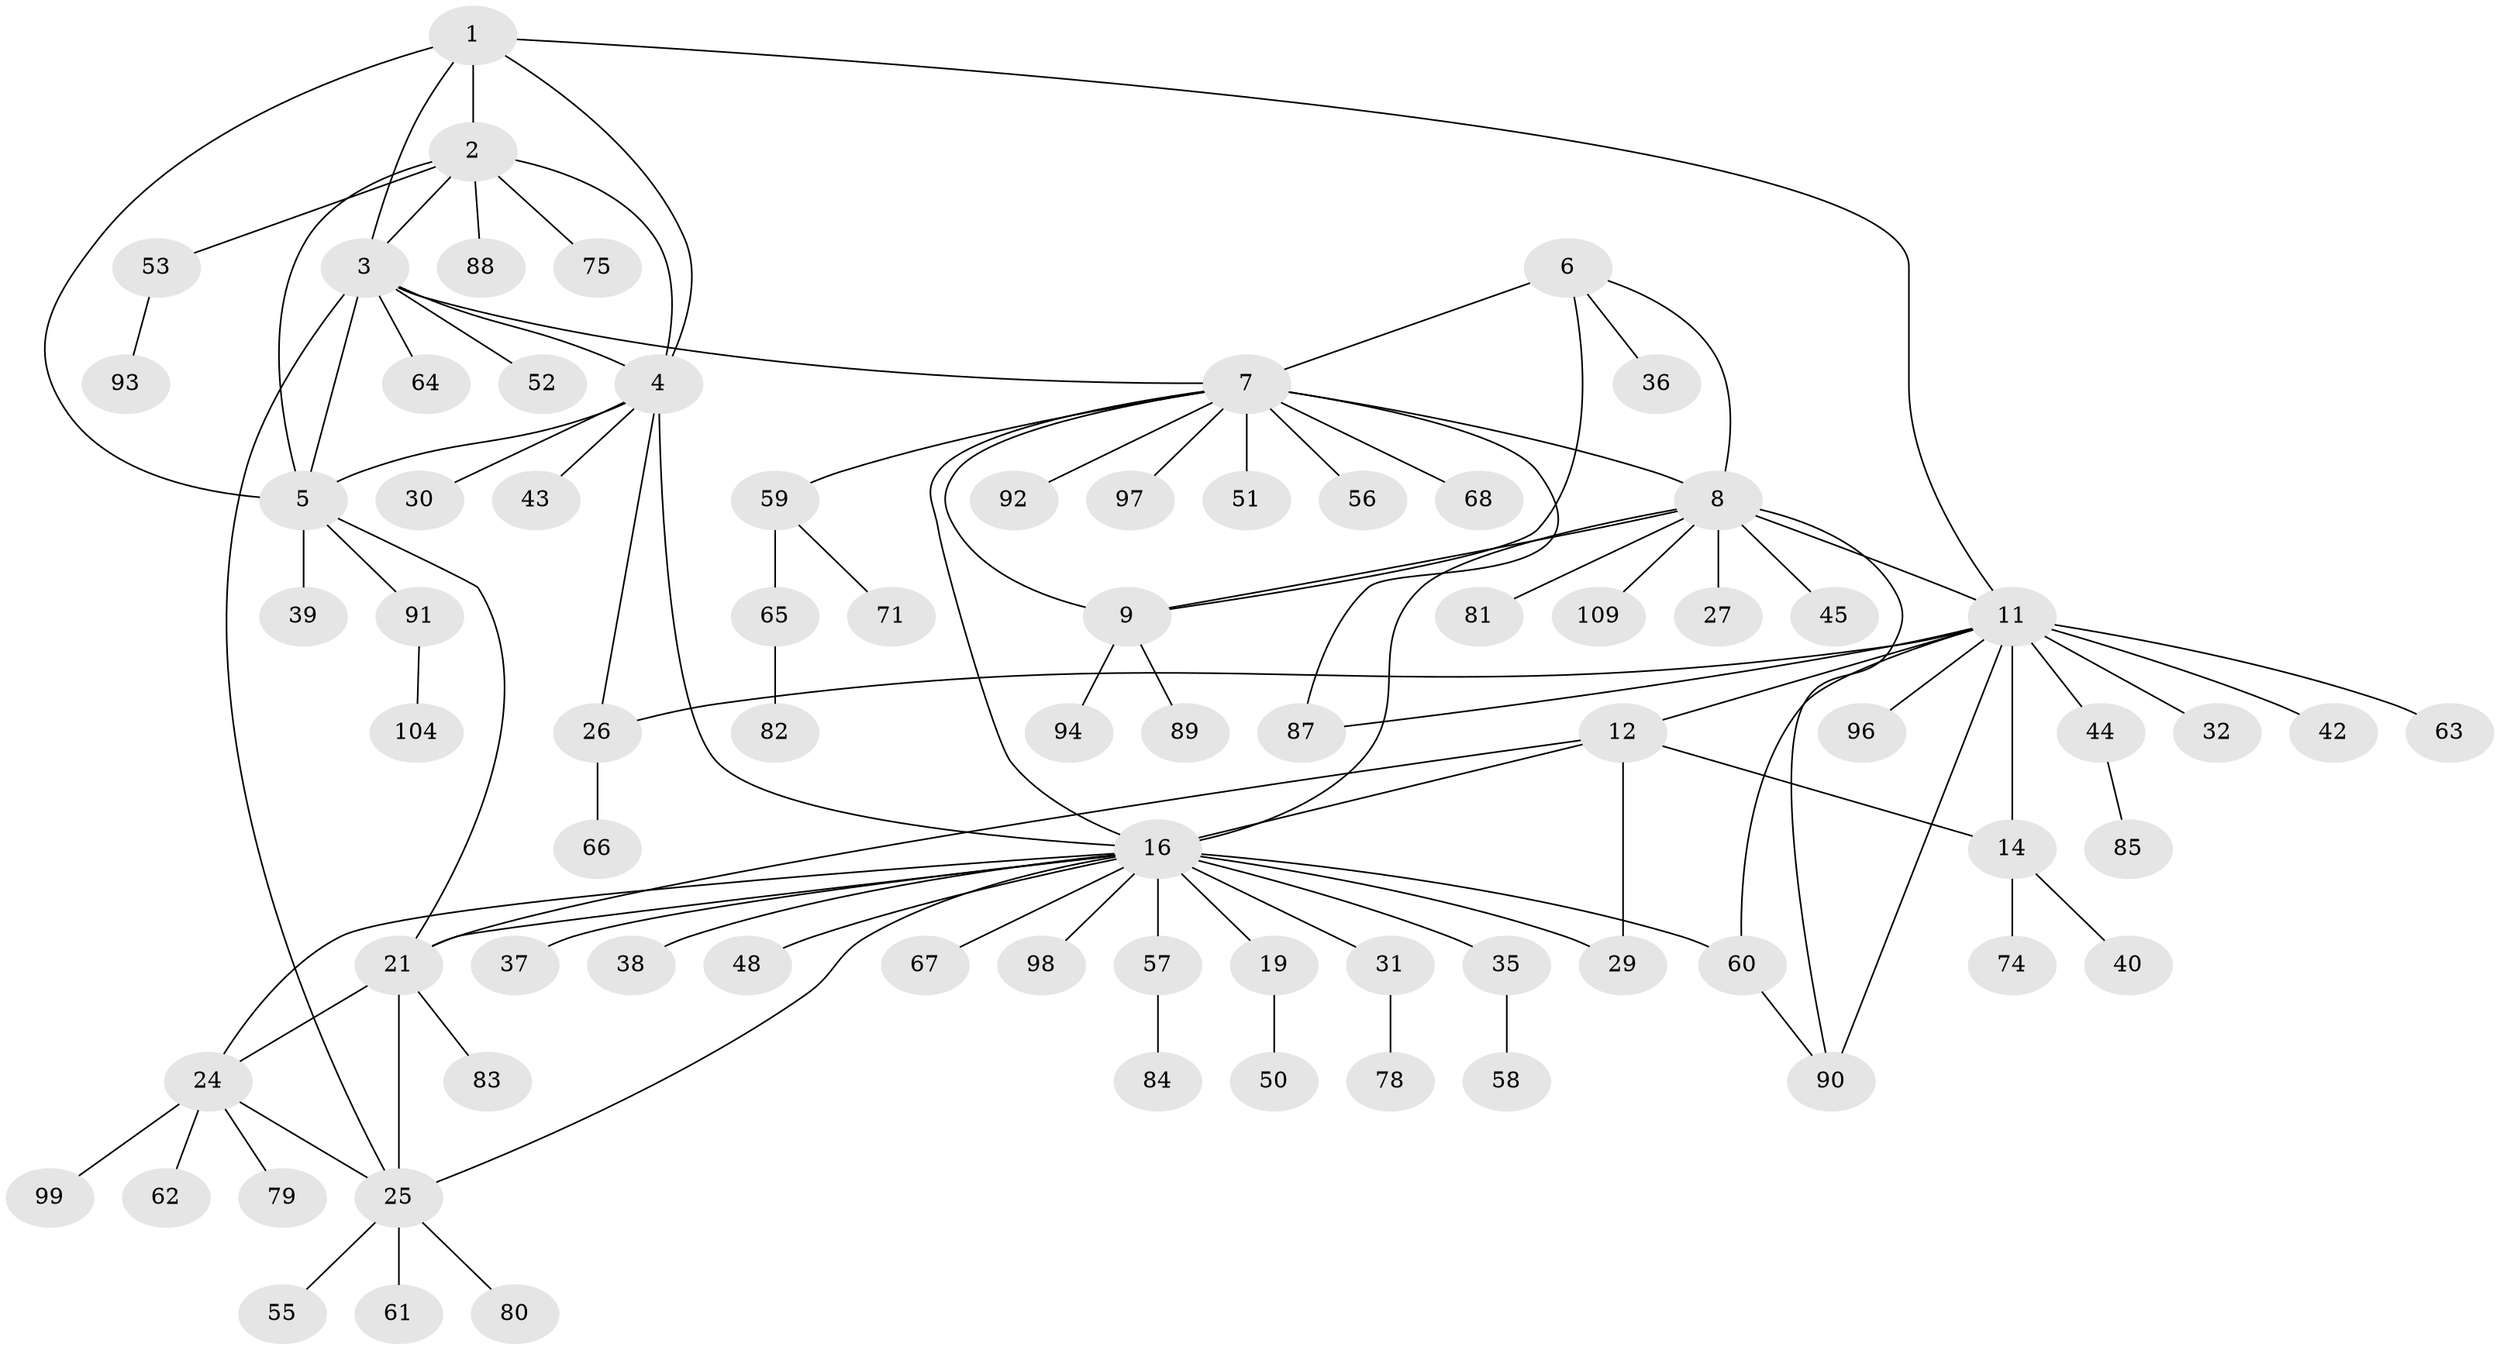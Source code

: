 // original degree distribution, {5: 0.018018018018018018, 7: 0.04504504504504504, 10: 0.036036036036036036, 8: 0.04504504504504504, 6: 0.06306306306306306, 11: 0.009009009009009009, 9: 0.009009009009009009, 3: 0.04504504504504504, 1: 0.5405405405405406, 2: 0.17117117117117117, 4: 0.018018018018018018}
// Generated by graph-tools (version 1.1) at 2025/19/03/04/25 18:19:36]
// undirected, 77 vertices, 102 edges
graph export_dot {
graph [start="1"]
  node [color=gray90,style=filled];
  1;
  2;
  3 [super="+101+102+28"];
  4;
  5;
  6 [super="+33"];
  7 [super="+10"];
  8;
  9;
  11 [super="+103+15+110+13+69"];
  12;
  14 [super="+73"];
  16 [super="+54+18+17"];
  19 [super="+86"];
  21 [super="+22"];
  24;
  25;
  26 [super="+49+107"];
  27;
  29;
  30;
  31;
  32;
  35 [super="+72+111"];
  36 [super="+77"];
  37;
  38;
  39;
  40;
  42;
  43;
  44;
  45;
  48;
  50 [super="+100"];
  51;
  52;
  53;
  55;
  56;
  57;
  58;
  59;
  60 [super="+105"];
  61;
  62;
  63 [super="+70"];
  64;
  65;
  66;
  67;
  68;
  71;
  74;
  75;
  78 [super="+106"];
  79;
  80;
  81;
  82;
  83;
  84;
  85;
  87;
  88 [super="+95"];
  89;
  90 [super="+108"];
  91;
  92;
  93;
  94;
  96;
  97;
  98;
  99;
  104;
  109;
  1 -- 2;
  1 -- 3;
  1 -- 4;
  1 -- 5;
  1 -- 11;
  2 -- 3;
  2 -- 4;
  2 -- 5;
  2 -- 53;
  2 -- 75;
  2 -- 88;
  3 -- 4;
  3 -- 5;
  3 -- 7;
  3 -- 52;
  3 -- 64;
  3 -- 25;
  4 -- 5;
  4 -- 30;
  4 -- 43;
  4 -- 16;
  4 -- 26;
  5 -- 21;
  5 -- 39;
  5 -- 91;
  6 -- 7 [weight=2];
  6 -- 8;
  6 -- 9;
  6 -- 36;
  7 -- 8 [weight=2];
  7 -- 9 [weight=2];
  7 -- 16;
  7 -- 97;
  7 -- 68;
  7 -- 51;
  7 -- 87;
  7 -- 56;
  7 -- 59;
  7 -- 92;
  8 -- 9;
  8 -- 27;
  8 -- 45;
  8 -- 81;
  8 -- 90;
  8 -- 109;
  8 -- 11;
  8 -- 16;
  9 -- 89;
  9 -- 94;
  11 -- 12 [weight=3];
  11 -- 14 [weight=3];
  11 -- 44;
  11 -- 63;
  11 -- 96;
  11 -- 87;
  11 -- 90;
  11 -- 32;
  11 -- 26;
  11 -- 60;
  11 -- 42;
  12 -- 14;
  12 -- 16 [weight=2];
  12 -- 21;
  12 -- 29;
  14 -- 40;
  14 -- 74;
  16 -- 19 [weight=4];
  16 -- 98;
  16 -- 29;
  16 -- 31;
  16 -- 67;
  16 -- 35;
  16 -- 37;
  16 -- 38;
  16 -- 48;
  16 -- 21 [weight=2];
  16 -- 24;
  16 -- 57;
  16 -- 60;
  16 -- 25;
  19 -- 50;
  21 -- 24 [weight=2];
  21 -- 25 [weight=2];
  21 -- 83;
  24 -- 25;
  24 -- 62;
  24 -- 79;
  24 -- 99;
  25 -- 55;
  25 -- 61;
  25 -- 80;
  26 -- 66;
  31 -- 78;
  35 -- 58;
  44 -- 85;
  53 -- 93;
  57 -- 84;
  59 -- 65;
  59 -- 71;
  60 -- 90;
  65 -- 82;
  91 -- 104;
}
